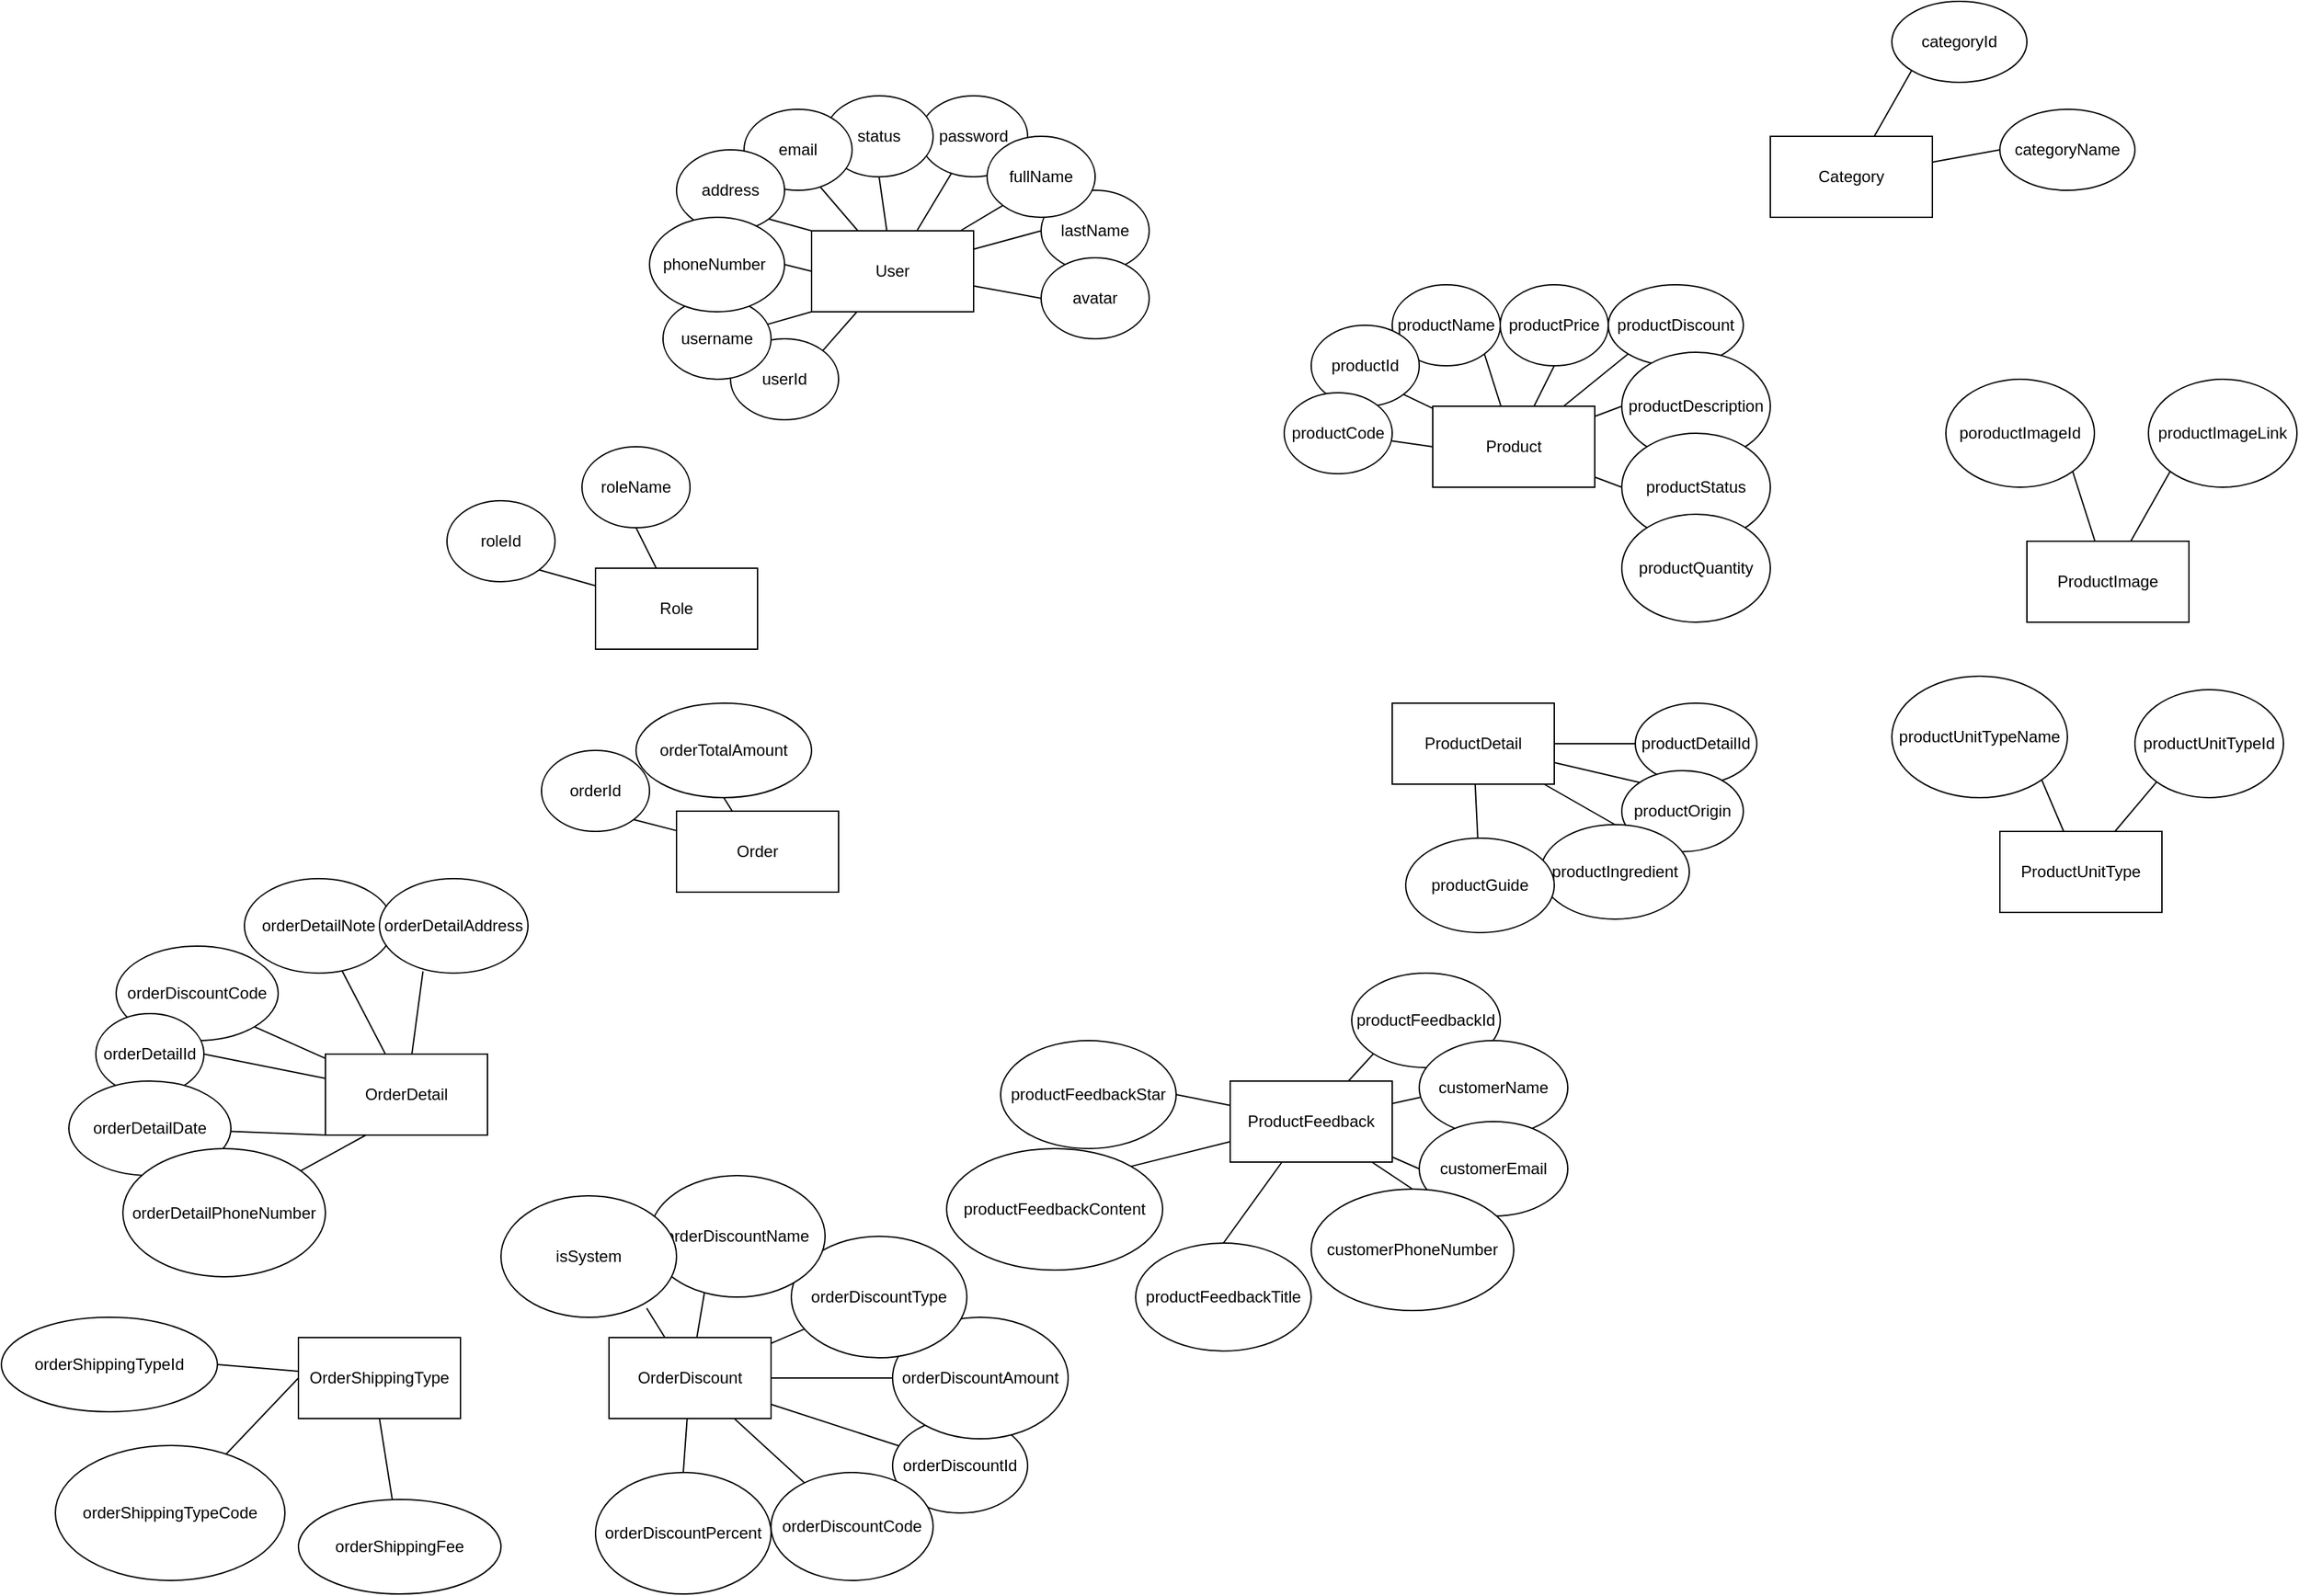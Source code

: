 <mxfile version="19.0.3" type="device" pages="2"><diagram id="JvMWLZDibAp0HYyZlB3v" name="Entity"><mxGraphModel dx="2628" dy="1071" grid="1" gridSize="10" guides="1" tooltips="1" connect="1" arrows="1" fold="1" page="1" pageScale="1" pageWidth="850" pageHeight="1100" math="0" shadow="0"><root><mxCell id="0"/><mxCell id="1" parent="0"/><mxCell id="zpzW8mg4JFHRA_DxpNAu-38" style="edgeStyle=none;rounded=0;orthogonalLoop=1;jettySize=auto;html=1;entryX=1;entryY=1;entryDx=0;entryDy=0;endArrow=none;endFill=0;" parent="1" source="zpzW8mg4JFHRA_DxpNAu-1" target="zpzW8mg4JFHRA_DxpNAu-36" edge="1"><mxGeometry relative="1" as="geometry"/></mxCell><mxCell id="zpzW8mg4JFHRA_DxpNAu-39" style="edgeStyle=none;rounded=0;orthogonalLoop=1;jettySize=auto;html=1;entryX=1;entryY=1;entryDx=0;entryDy=0;endArrow=none;endFill=0;" parent="1" source="zpzW8mg4JFHRA_DxpNAu-1" target="zpzW8mg4JFHRA_DxpNAu-32" edge="1"><mxGeometry relative="1" as="geometry"/></mxCell><mxCell id="zpzW8mg4JFHRA_DxpNAu-40" style="edgeStyle=none;rounded=0;orthogonalLoop=1;jettySize=auto;html=1;entryX=0.5;entryY=1;entryDx=0;entryDy=0;endArrow=none;endFill=0;" parent="1" source="zpzW8mg4JFHRA_DxpNAu-1" target="zpzW8mg4JFHRA_DxpNAu-31" edge="1"><mxGeometry relative="1" as="geometry"/></mxCell><mxCell id="zpzW8mg4JFHRA_DxpNAu-41" style="edgeStyle=none;rounded=0;orthogonalLoop=1;jettySize=auto;html=1;entryX=0;entryY=1;entryDx=0;entryDy=0;endArrow=none;endFill=0;" parent="1" source="zpzW8mg4JFHRA_DxpNAu-1" target="zpzW8mg4JFHRA_DxpNAu-34" edge="1"><mxGeometry relative="1" as="geometry"/></mxCell><mxCell id="zpzW8mg4JFHRA_DxpNAu-42" style="edgeStyle=none;rounded=0;orthogonalLoop=1;jettySize=auto;html=1;entryX=0;entryY=0.5;entryDx=0;entryDy=0;endArrow=none;endFill=0;" parent="1" source="zpzW8mg4JFHRA_DxpNAu-1" target="zpzW8mg4JFHRA_DxpNAu-35" edge="1"><mxGeometry relative="1" as="geometry"/></mxCell><mxCell id="zpzW8mg4JFHRA_DxpNAu-43" style="edgeStyle=none;rounded=0;orthogonalLoop=1;jettySize=auto;html=1;entryX=0;entryY=0.5;entryDx=0;entryDy=0;endArrow=none;endFill=0;" parent="1" source="zpzW8mg4JFHRA_DxpNAu-1" target="zpzW8mg4JFHRA_DxpNAu-37" edge="1"><mxGeometry relative="1" as="geometry"/></mxCell><mxCell id="zpzW8mg4JFHRA_DxpNAu-1" value="Product" style="rounded=0;whiteSpace=wrap;html=1;" parent="1" vertex="1"><mxGeometry x="550" y="430" width="120" height="60" as="geometry"/></mxCell><mxCell id="zpzW8mg4JFHRA_DxpNAu-13" style="rounded=0;orthogonalLoop=1;jettySize=auto;html=1;exitX=0;exitY=0.5;exitDx=0;exitDy=0;entryX=1;entryY=0.5;entryDx=0;entryDy=0;endArrow=none;endFill=0;" parent="1" source="zpzW8mg4JFHRA_DxpNAu-2" target="zpzW8mg4JFHRA_DxpNAu-9" edge="1"><mxGeometry relative="1" as="geometry"/></mxCell><mxCell id="zpzW8mg4JFHRA_DxpNAu-14" style="edgeStyle=none;rounded=0;orthogonalLoop=1;jettySize=auto;html=1;exitX=0;exitY=1;exitDx=0;exitDy=0;endArrow=none;endFill=0;" parent="1" source="zpzW8mg4JFHRA_DxpNAu-2" target="zpzW8mg4JFHRA_DxpNAu-7" edge="1"><mxGeometry relative="1" as="geometry"/></mxCell><mxCell id="zpzW8mg4JFHRA_DxpNAu-15" style="edgeStyle=none;rounded=0;orthogonalLoop=1;jettySize=auto;html=1;entryX=1;entryY=0;entryDx=0;entryDy=0;endArrow=none;endFill=0;" parent="1" source="zpzW8mg4JFHRA_DxpNAu-2" target="zpzW8mg4JFHRA_DxpNAu-6" edge="1"><mxGeometry relative="1" as="geometry"/></mxCell><mxCell id="zpzW8mg4JFHRA_DxpNAu-16" style="edgeStyle=none;rounded=0;orthogonalLoop=1;jettySize=auto;html=1;exitX=0;exitY=0;exitDx=0;exitDy=0;entryX=1;entryY=1;entryDx=0;entryDy=0;endArrow=none;endFill=0;" parent="1" source="zpzW8mg4JFHRA_DxpNAu-2" target="zpzW8mg4JFHRA_DxpNAu-8" edge="1"><mxGeometry relative="1" as="geometry"/></mxCell><mxCell id="zpzW8mg4JFHRA_DxpNAu-17" style="edgeStyle=none;rounded=0;orthogonalLoop=1;jettySize=auto;html=1;entryX=0.7;entryY=0.95;entryDx=0;entryDy=0;entryPerimeter=0;endArrow=none;endFill=0;" parent="1" source="zpzW8mg4JFHRA_DxpNAu-2" target="zpzW8mg4JFHRA_DxpNAu-5" edge="1"><mxGeometry relative="1" as="geometry"/></mxCell><mxCell id="zpzW8mg4JFHRA_DxpNAu-18" style="edgeStyle=none;rounded=0;orthogonalLoop=1;jettySize=auto;html=1;entryX=0.5;entryY=1;entryDx=0;entryDy=0;endArrow=none;endFill=0;" parent="1" source="zpzW8mg4JFHRA_DxpNAu-2" target="zpzW8mg4JFHRA_DxpNAu-4" edge="1"><mxGeometry relative="1" as="geometry"/></mxCell><mxCell id="zpzW8mg4JFHRA_DxpNAu-19" style="edgeStyle=none;rounded=0;orthogonalLoop=1;jettySize=auto;html=1;endArrow=none;endFill=0;" parent="1" source="zpzW8mg4JFHRA_DxpNAu-2" target="zpzW8mg4JFHRA_DxpNAu-3" edge="1"><mxGeometry relative="1" as="geometry"/></mxCell><mxCell id="zpzW8mg4JFHRA_DxpNAu-20" style="edgeStyle=none;rounded=0;orthogonalLoop=1;jettySize=auto;html=1;entryX=0;entryY=1;entryDx=0;entryDy=0;endArrow=none;endFill=0;" parent="1" source="zpzW8mg4JFHRA_DxpNAu-2" target="zpzW8mg4JFHRA_DxpNAu-11" edge="1"><mxGeometry relative="1" as="geometry"/></mxCell><mxCell id="zpzW8mg4JFHRA_DxpNAu-21" style="edgeStyle=none;rounded=0;orthogonalLoop=1;jettySize=auto;html=1;entryX=0;entryY=0.5;entryDx=0;entryDy=0;endArrow=none;endFill=0;" parent="1" source="zpzW8mg4JFHRA_DxpNAu-2" target="zpzW8mg4JFHRA_DxpNAu-10" edge="1"><mxGeometry relative="1" as="geometry"/></mxCell><mxCell id="zpzW8mg4JFHRA_DxpNAu-22" style="edgeStyle=none;rounded=0;orthogonalLoop=1;jettySize=auto;html=1;entryX=0;entryY=0.5;entryDx=0;entryDy=0;endArrow=none;endFill=0;" parent="1" source="zpzW8mg4JFHRA_DxpNAu-2" target="zpzW8mg4JFHRA_DxpNAu-12" edge="1"><mxGeometry relative="1" as="geometry"/></mxCell><mxCell id="zpzW8mg4JFHRA_DxpNAu-2" value="User" style="rounded=0;whiteSpace=wrap;html=1;" parent="1" vertex="1"><mxGeometry x="90" y="300" width="120" height="60" as="geometry"/></mxCell><mxCell id="zpzW8mg4JFHRA_DxpNAu-3" value="password" style="ellipse;whiteSpace=wrap;html=1;" parent="1" vertex="1"><mxGeometry x="170" y="200" width="80" height="60" as="geometry"/></mxCell><mxCell id="zpzW8mg4JFHRA_DxpNAu-4" value="status" style="ellipse;whiteSpace=wrap;html=1;" parent="1" vertex="1"><mxGeometry x="100" y="200" width="80" height="60" as="geometry"/></mxCell><mxCell id="zpzW8mg4JFHRA_DxpNAu-5" value="email" style="ellipse;whiteSpace=wrap;html=1;" parent="1" vertex="1"><mxGeometry x="40" y="210" width="80" height="60" as="geometry"/></mxCell><mxCell id="zpzW8mg4JFHRA_DxpNAu-6" value="userId" style="ellipse;whiteSpace=wrap;html=1;" parent="1" vertex="1"><mxGeometry x="30" y="380" width="80" height="60" as="geometry"/></mxCell><mxCell id="zpzW8mg4JFHRA_DxpNAu-7" value="username" style="ellipse;whiteSpace=wrap;html=1;" parent="1" vertex="1"><mxGeometry x="-20" y="350" width="80" height="60" as="geometry"/></mxCell><mxCell id="zpzW8mg4JFHRA_DxpNAu-8" value="address" style="ellipse;whiteSpace=wrap;html=1;" parent="1" vertex="1"><mxGeometry x="-10" y="240" width="80" height="60" as="geometry"/></mxCell><mxCell id="zpzW8mg4JFHRA_DxpNAu-9" value="phoneNumber&lt;span style=&quot;white-space: pre;&quot;&gt;&#9;&lt;/span&gt;" style="ellipse;whiteSpace=wrap;html=1;" parent="1" vertex="1"><mxGeometry x="-30" y="290" width="100" height="70" as="geometry"/></mxCell><mxCell id="zpzW8mg4JFHRA_DxpNAu-10" value="lastName" style="ellipse;whiteSpace=wrap;html=1;" parent="1" vertex="1"><mxGeometry x="260" y="270" width="80" height="60" as="geometry"/></mxCell><mxCell id="zpzW8mg4JFHRA_DxpNAu-11" value="fullName" style="ellipse;whiteSpace=wrap;html=1;" parent="1" vertex="1"><mxGeometry x="220" y="230" width="80" height="60" as="geometry"/></mxCell><mxCell id="zpzW8mg4JFHRA_DxpNAu-12" value="avatar" style="ellipse;whiteSpace=wrap;html=1;" parent="1" vertex="1"><mxGeometry x="260" y="320" width="80" height="60" as="geometry"/></mxCell><mxCell id="zpzW8mg4JFHRA_DxpNAu-28" style="edgeStyle=none;rounded=0;orthogonalLoop=1;jettySize=auto;html=1;entryX=0.5;entryY=1;entryDx=0;entryDy=0;endArrow=none;endFill=0;" parent="1" source="zpzW8mg4JFHRA_DxpNAu-24" target="zpzW8mg4JFHRA_DxpNAu-26" edge="1"><mxGeometry relative="1" as="geometry"/></mxCell><mxCell id="zpzW8mg4JFHRA_DxpNAu-30" style="edgeStyle=none;rounded=0;orthogonalLoop=1;jettySize=auto;html=1;entryX=1;entryY=1;entryDx=0;entryDy=0;endArrow=none;endFill=0;" parent="1" source="zpzW8mg4JFHRA_DxpNAu-24" target="zpzW8mg4JFHRA_DxpNAu-25" edge="1"><mxGeometry relative="1" as="geometry"/></mxCell><mxCell id="zpzW8mg4JFHRA_DxpNAu-24" value="Role" style="rounded=0;whiteSpace=wrap;html=1;" parent="1" vertex="1"><mxGeometry x="-70" y="550" width="120" height="60" as="geometry"/></mxCell><mxCell id="zpzW8mg4JFHRA_DxpNAu-25" value="roleId" style="ellipse;whiteSpace=wrap;html=1;" parent="1" vertex="1"><mxGeometry x="-180" y="500" width="80" height="60" as="geometry"/></mxCell><mxCell id="zpzW8mg4JFHRA_DxpNAu-26" value="roleName" style="ellipse;whiteSpace=wrap;html=1;" parent="1" vertex="1"><mxGeometry x="-80" y="460" width="80" height="60" as="geometry"/></mxCell><mxCell id="zpzW8mg4JFHRA_DxpNAu-31" value="productPrice" style="ellipse;whiteSpace=wrap;html=1;" parent="1" vertex="1"><mxGeometry x="600" y="340" width="80" height="60" as="geometry"/></mxCell><mxCell id="zpzW8mg4JFHRA_DxpNAu-32" value="productName" style="ellipse;whiteSpace=wrap;html=1;" parent="1" vertex="1"><mxGeometry x="520" y="340" width="80" height="60" as="geometry"/></mxCell><mxCell id="zpzW8mg4JFHRA_DxpNAu-34" value="productDiscount" style="ellipse;whiteSpace=wrap;html=1;" parent="1" vertex="1"><mxGeometry x="680" y="340" width="100" height="60" as="geometry"/></mxCell><mxCell id="zpzW8mg4JFHRA_DxpNAu-35" value="productDescription" style="ellipse;whiteSpace=wrap;html=1;" parent="1" vertex="1"><mxGeometry x="690" y="390" width="110" height="80" as="geometry"/></mxCell><mxCell id="zpzW8mg4JFHRA_DxpNAu-36" value="productId" style="ellipse;whiteSpace=wrap;html=1;" parent="1" vertex="1"><mxGeometry x="460" y="370" width="80" height="60" as="geometry"/></mxCell><mxCell id="zpzW8mg4JFHRA_DxpNAu-37" value="productStatus" style="ellipse;whiteSpace=wrap;html=1;" parent="1" vertex="1"><mxGeometry x="690" y="450" width="110" height="80" as="geometry"/></mxCell><mxCell id="zpzW8mg4JFHRA_DxpNAu-44" value="productQuantity" style="ellipse;whiteSpace=wrap;html=1;" parent="1" vertex="1"><mxGeometry x="690" y="510" width="110" height="80" as="geometry"/></mxCell><mxCell id="zpzW8mg4JFHRA_DxpNAu-54" style="edgeStyle=none;rounded=0;orthogonalLoop=1;jettySize=auto;html=1;entryX=0;entryY=0;entryDx=0;entryDy=0;endArrow=none;endFill=0;" parent="1" source="zpzW8mg4JFHRA_DxpNAu-45" target="zpzW8mg4JFHRA_DxpNAu-50" edge="1"><mxGeometry relative="1" as="geometry"/></mxCell><mxCell id="zpzW8mg4JFHRA_DxpNAu-55" style="edgeStyle=none;rounded=0;orthogonalLoop=1;jettySize=auto;html=1;entryX=0.5;entryY=0;entryDx=0;entryDy=0;endArrow=none;endFill=0;" parent="1" source="zpzW8mg4JFHRA_DxpNAu-45" target="zpzW8mg4JFHRA_DxpNAu-52" edge="1"><mxGeometry relative="1" as="geometry"/></mxCell><mxCell id="zpzW8mg4JFHRA_DxpNAu-56" style="edgeStyle=none;rounded=0;orthogonalLoop=1;jettySize=auto;html=1;endArrow=none;endFill=0;" parent="1" source="zpzW8mg4JFHRA_DxpNAu-45" target="zpzW8mg4JFHRA_DxpNAu-53" edge="1"><mxGeometry relative="1" as="geometry"/></mxCell><mxCell id="zpzW8mg4JFHRA_DxpNAu-45" value="ProductDetail" style="rounded=0;whiteSpace=wrap;html=1;" parent="1" vertex="1"><mxGeometry x="520" y="650" width="120" height="60" as="geometry"/></mxCell><mxCell id="zpzW8mg4JFHRA_DxpNAu-48" style="edgeStyle=none;rounded=0;orthogonalLoop=1;jettySize=auto;html=1;entryX=1;entryY=0.5;entryDx=0;entryDy=0;endArrow=none;endFill=0;" parent="1" source="zpzW8mg4JFHRA_DxpNAu-47" target="zpzW8mg4JFHRA_DxpNAu-45" edge="1"><mxGeometry relative="1" as="geometry"/></mxCell><mxCell id="zpzW8mg4JFHRA_DxpNAu-47" value="productDetailId" style="ellipse;whiteSpace=wrap;html=1;" parent="1" vertex="1"><mxGeometry x="700" y="650" width="90" height="60" as="geometry"/></mxCell><mxCell id="zpzW8mg4JFHRA_DxpNAu-50" value="productOrigin" style="ellipse;whiteSpace=wrap;html=1;" parent="1" vertex="1"><mxGeometry x="690" y="700" width="90" height="60" as="geometry"/></mxCell><mxCell id="zpzW8mg4JFHRA_DxpNAu-52" value="productIngredient" style="ellipse;whiteSpace=wrap;html=1;" parent="1" vertex="1"><mxGeometry x="630" y="740" width="110" height="70" as="geometry"/></mxCell><mxCell id="zpzW8mg4JFHRA_DxpNAu-53" value="productGuide" style="ellipse;whiteSpace=wrap;html=1;" parent="1" vertex="1"><mxGeometry x="530" y="750" width="110" height="70" as="geometry"/></mxCell><mxCell id="zpzW8mg4JFHRA_DxpNAu-67" style="edgeStyle=none;rounded=0;orthogonalLoop=1;jettySize=auto;html=1;entryX=1;entryY=0.5;entryDx=0;entryDy=0;endArrow=none;endFill=0;" parent="1" source="zpzW8mg4JFHRA_DxpNAu-58" target="zpzW8mg4JFHRA_DxpNAu-65" edge="1"><mxGeometry relative="1" as="geometry"/></mxCell><mxCell id="zpzW8mg4JFHRA_DxpNAu-68" style="edgeStyle=none;rounded=0;orthogonalLoop=1;jettySize=auto;html=1;entryX=1;entryY=0;entryDx=0;entryDy=0;endArrow=none;endFill=0;" parent="1" source="zpzW8mg4JFHRA_DxpNAu-58" target="zpzW8mg4JFHRA_DxpNAu-64" edge="1"><mxGeometry relative="1" as="geometry"/></mxCell><mxCell id="zpzW8mg4JFHRA_DxpNAu-69" style="edgeStyle=none;rounded=0;orthogonalLoop=1;jettySize=auto;html=1;entryX=0.5;entryY=0;entryDx=0;entryDy=0;endArrow=none;endFill=0;" parent="1" source="zpzW8mg4JFHRA_DxpNAu-58" target="zpzW8mg4JFHRA_DxpNAu-63" edge="1"><mxGeometry relative="1" as="geometry"/></mxCell><mxCell id="zpzW8mg4JFHRA_DxpNAu-70" style="edgeStyle=none;rounded=0;orthogonalLoop=1;jettySize=auto;html=1;entryX=0.5;entryY=0;entryDx=0;entryDy=0;endArrow=none;endFill=0;" parent="1" source="zpzW8mg4JFHRA_DxpNAu-58" target="zpzW8mg4JFHRA_DxpNAu-62" edge="1"><mxGeometry relative="1" as="geometry"/></mxCell><mxCell id="zpzW8mg4JFHRA_DxpNAu-71" style="edgeStyle=none;rounded=0;orthogonalLoop=1;jettySize=auto;html=1;entryX=0;entryY=0.5;entryDx=0;entryDy=0;endArrow=none;endFill=0;" parent="1" source="zpzW8mg4JFHRA_DxpNAu-58" target="zpzW8mg4JFHRA_DxpNAu-61" edge="1"><mxGeometry relative="1" as="geometry"/></mxCell><mxCell id="zpzW8mg4JFHRA_DxpNAu-72" style="edgeStyle=none;rounded=0;orthogonalLoop=1;jettySize=auto;html=1;entryX=0.009;entryY=0.6;entryDx=0;entryDy=0;entryPerimeter=0;endArrow=none;endFill=0;" parent="1" source="zpzW8mg4JFHRA_DxpNAu-58" target="zpzW8mg4JFHRA_DxpNAu-60" edge="1"><mxGeometry relative="1" as="geometry"/></mxCell><mxCell id="zpzW8mg4JFHRA_DxpNAu-73" style="edgeStyle=none;rounded=0;orthogonalLoop=1;jettySize=auto;html=1;entryX=0;entryY=1;entryDx=0;entryDy=0;endArrow=none;endFill=0;" parent="1" source="zpzW8mg4JFHRA_DxpNAu-58" target="zpzW8mg4JFHRA_DxpNAu-59" edge="1"><mxGeometry relative="1" as="geometry"/></mxCell><mxCell id="zpzW8mg4JFHRA_DxpNAu-58" value="ProductFeedback" style="rounded=0;whiteSpace=wrap;html=1;" parent="1" vertex="1"><mxGeometry x="400" y="930" width="120" height="60" as="geometry"/></mxCell><mxCell id="zpzW8mg4JFHRA_DxpNAu-59" value="productFeedbackId" style="ellipse;whiteSpace=wrap;html=1;" parent="1" vertex="1"><mxGeometry x="490" y="850" width="110" height="70" as="geometry"/></mxCell><mxCell id="zpzW8mg4JFHRA_DxpNAu-60" value="customerName" style="ellipse;whiteSpace=wrap;html=1;" parent="1" vertex="1"><mxGeometry x="540" y="900" width="110" height="70" as="geometry"/></mxCell><mxCell id="zpzW8mg4JFHRA_DxpNAu-61" value="customerEmail" style="ellipse;whiteSpace=wrap;html=1;" parent="1" vertex="1"><mxGeometry x="540" y="960" width="110" height="70" as="geometry"/></mxCell><mxCell id="zpzW8mg4JFHRA_DxpNAu-62" value="customerPhoneNumber" style="ellipse;whiteSpace=wrap;html=1;" parent="1" vertex="1"><mxGeometry x="460" y="1010" width="150" height="90" as="geometry"/></mxCell><mxCell id="zpzW8mg4JFHRA_DxpNAu-63" value="productFeedbackTitle" style="ellipse;whiteSpace=wrap;html=1;" parent="1" vertex="1"><mxGeometry x="330" y="1050" width="130" height="80" as="geometry"/></mxCell><mxCell id="zpzW8mg4JFHRA_DxpNAu-64" value="productFeedbackContent" style="ellipse;whiteSpace=wrap;html=1;" parent="1" vertex="1"><mxGeometry x="190" y="980" width="160" height="90" as="geometry"/></mxCell><mxCell id="zpzW8mg4JFHRA_DxpNAu-65" value="productFeedbackStar" style="ellipse;whiteSpace=wrap;html=1;" parent="1" vertex="1"><mxGeometry x="230" y="900" width="130" height="80" as="geometry"/></mxCell><mxCell id="zpzW8mg4JFHRA_DxpNAu-77" style="edgeStyle=none;rounded=0;orthogonalLoop=1;jettySize=auto;html=1;entryX=1;entryY=1;entryDx=0;entryDy=0;endArrow=none;endFill=0;" parent="1" source="zpzW8mg4JFHRA_DxpNAu-74" target="zpzW8mg4JFHRA_DxpNAu-75" edge="1"><mxGeometry relative="1" as="geometry"/></mxCell><mxCell id="zpzW8mg4JFHRA_DxpNAu-78" style="edgeStyle=none;rounded=0;orthogonalLoop=1;jettySize=auto;html=1;entryX=0;entryY=1;entryDx=0;entryDy=0;endArrow=none;endFill=0;" parent="1" source="zpzW8mg4JFHRA_DxpNAu-74" target="zpzW8mg4JFHRA_DxpNAu-76" edge="1"><mxGeometry relative="1" as="geometry"/></mxCell><mxCell id="zpzW8mg4JFHRA_DxpNAu-74" value="ProductImage" style="rounded=0;whiteSpace=wrap;html=1;" parent="1" vertex="1"><mxGeometry x="990" y="530" width="120" height="60" as="geometry"/></mxCell><mxCell id="zpzW8mg4JFHRA_DxpNAu-75" value="poroductImageId" style="ellipse;whiteSpace=wrap;html=1;" parent="1" vertex="1"><mxGeometry x="930" y="410" width="110" height="80" as="geometry"/></mxCell><mxCell id="zpzW8mg4JFHRA_DxpNAu-76" value="productImageLink" style="ellipse;whiteSpace=wrap;html=1;" parent="1" vertex="1"><mxGeometry x="1080" y="410" width="110" height="80" as="geometry"/></mxCell><mxCell id="zpzW8mg4JFHRA_DxpNAu-83" style="edgeStyle=none;rounded=0;orthogonalLoop=1;jettySize=auto;html=1;entryX=1;entryY=1;entryDx=0;entryDy=0;endArrow=none;endFill=0;" parent="1" source="zpzW8mg4JFHRA_DxpNAu-79" target="zpzW8mg4JFHRA_DxpNAu-81" edge="1"><mxGeometry relative="1" as="geometry"/></mxCell><mxCell id="zpzW8mg4JFHRA_DxpNAu-84" style="edgeStyle=none;rounded=0;orthogonalLoop=1;jettySize=auto;html=1;entryX=0;entryY=1;entryDx=0;entryDy=0;endArrow=none;endFill=0;" parent="1" source="zpzW8mg4JFHRA_DxpNAu-79" target="zpzW8mg4JFHRA_DxpNAu-80" edge="1"><mxGeometry relative="1" as="geometry"/></mxCell><mxCell id="zpzW8mg4JFHRA_DxpNAu-79" value="ProductUnitType" style="rounded=0;whiteSpace=wrap;html=1;" parent="1" vertex="1"><mxGeometry x="970" y="745" width="120" height="60" as="geometry"/></mxCell><mxCell id="zpzW8mg4JFHRA_DxpNAu-80" value="productUnitTypeId" style="ellipse;whiteSpace=wrap;html=1;" parent="1" vertex="1"><mxGeometry x="1070" y="640" width="110" height="80" as="geometry"/></mxCell><mxCell id="zpzW8mg4JFHRA_DxpNAu-81" value="productUnitTypeName" style="ellipse;whiteSpace=wrap;html=1;" parent="1" vertex="1"><mxGeometry x="890" y="630" width="130" height="90" as="geometry"/></mxCell><mxCell id="zpzW8mg4JFHRA_DxpNAu-86" style="edgeStyle=none;rounded=0;orthogonalLoop=1;jettySize=auto;html=1;entryX=0;entryY=0.5;entryDx=0;entryDy=0;endArrow=none;endFill=0;" parent="1" source="zpzW8mg4JFHRA_DxpNAu-85" target="zpzW8mg4JFHRA_DxpNAu-1" edge="1"><mxGeometry relative="1" as="geometry"/></mxCell><mxCell id="zpzW8mg4JFHRA_DxpNAu-85" value="productCode" style="ellipse;whiteSpace=wrap;html=1;" parent="1" vertex="1"><mxGeometry x="440" y="420" width="80" height="60" as="geometry"/></mxCell><mxCell id="zpzW8mg4JFHRA_DxpNAu-95" style="edgeStyle=none;rounded=0;orthogonalLoop=1;jettySize=auto;html=1;entryX=1;entryY=1;entryDx=0;entryDy=0;endArrow=none;endFill=0;" parent="1" source="zpzW8mg4JFHRA_DxpNAu-88" target="zpzW8mg4JFHRA_DxpNAu-89" edge="1"><mxGeometry relative="1" as="geometry"/></mxCell><mxCell id="zpzW8mg4JFHRA_DxpNAu-96" style="edgeStyle=none;rounded=0;orthogonalLoop=1;jettySize=auto;html=1;entryX=0.5;entryY=1;entryDx=0;entryDy=0;endArrow=none;endFill=0;" parent="1" source="zpzW8mg4JFHRA_DxpNAu-88" target="zpzW8mg4JFHRA_DxpNAu-93" edge="1"><mxGeometry relative="1" as="geometry"/></mxCell><mxCell id="zpzW8mg4JFHRA_DxpNAu-88" value="Order" style="rounded=0;whiteSpace=wrap;html=1;" parent="1" vertex="1"><mxGeometry x="-10" y="730" width="120" height="60" as="geometry"/></mxCell><mxCell id="zpzW8mg4JFHRA_DxpNAu-89" value="orderId" style="ellipse;whiteSpace=wrap;html=1;" parent="1" vertex="1"><mxGeometry x="-110" y="685" width="80" height="60" as="geometry"/></mxCell><mxCell id="zpzW8mg4JFHRA_DxpNAu-90" value="orderDiscountCode" style="ellipse;whiteSpace=wrap;html=1;" parent="1" vertex="1"><mxGeometry x="-425" y="830" width="120" height="70" as="geometry"/></mxCell><mxCell id="zpzW8mg4JFHRA_DxpNAu-93" value="orderTotalAmount" style="ellipse;whiteSpace=wrap;html=1;" parent="1" vertex="1"><mxGeometry x="-40" y="650" width="130" height="70" as="geometry"/></mxCell><mxCell id="zpzW8mg4JFHRA_DxpNAu-94" value="orderDetailId" style="ellipse;whiteSpace=wrap;html=1;" parent="1" vertex="1"><mxGeometry x="-440" y="880" width="80" height="60" as="geometry"/></mxCell><mxCell id="zpzW8mg4JFHRA_DxpNAu-105" style="edgeStyle=none;rounded=0;orthogonalLoop=1;jettySize=auto;html=1;entryX=1;entryY=0.5;entryDx=0;entryDy=0;endArrow=none;endFill=0;" parent="1" source="zpzW8mg4JFHRA_DxpNAu-97" target="zpzW8mg4JFHRA_DxpNAu-94" edge="1"><mxGeometry relative="1" as="geometry"/></mxCell><mxCell id="zpzW8mg4JFHRA_DxpNAu-106" style="edgeStyle=none;rounded=0;orthogonalLoop=1;jettySize=auto;html=1;entryX=1;entryY=1;entryDx=0;entryDy=0;endArrow=none;endFill=0;" parent="1" source="zpzW8mg4JFHRA_DxpNAu-97" target="zpzW8mg4JFHRA_DxpNAu-90" edge="1"><mxGeometry relative="1" as="geometry"/></mxCell><mxCell id="5VDeVzubRIZV-J2jUCo9-11" style="edgeStyle=none;rounded=0;orthogonalLoop=1;jettySize=auto;html=1;endArrow=none;endFill=0;" edge="1" parent="1" source="zpzW8mg4JFHRA_DxpNAu-97" target="5VDeVzubRIZV-J2jUCo9-10"><mxGeometry relative="1" as="geometry"/></mxCell><mxCell id="5VDeVzubRIZV-J2jUCo9-15" style="edgeStyle=none;rounded=0;orthogonalLoop=1;jettySize=auto;html=1;entryX=0.293;entryY=0.981;entryDx=0;entryDy=0;entryPerimeter=0;endArrow=none;endFill=0;" edge="1" parent="1" source="zpzW8mg4JFHRA_DxpNAu-97" target="5VDeVzubRIZV-J2jUCo9-14"><mxGeometry relative="1" as="geometry"/></mxCell><mxCell id="zpzW8mg4JFHRA_DxpNAu-97" value="OrderDetail" style="rounded=0;whiteSpace=wrap;html=1;" parent="1" vertex="1"><mxGeometry x="-270" y="910" width="120" height="60" as="geometry"/></mxCell><mxCell id="zpzW8mg4JFHRA_DxpNAu-100" style="edgeStyle=none;rounded=0;orthogonalLoop=1;jettySize=auto;html=1;entryX=1;entryY=0.5;entryDx=0;entryDy=0;endArrow=none;endFill=0;" parent="1" source="zpzW8mg4JFHRA_DxpNAu-98" target="zpzW8mg4JFHRA_DxpNAu-99" edge="1"><mxGeometry relative="1" as="geometry"/></mxCell><mxCell id="zpzW8mg4JFHRA_DxpNAu-98" value="OrderShippingType" style="rounded=0;whiteSpace=wrap;html=1;" parent="1" vertex="1"><mxGeometry x="-290" y="1120" width="120" height="60" as="geometry"/></mxCell><mxCell id="zpzW8mg4JFHRA_DxpNAu-99" value="orderShippingTypeId" style="ellipse;whiteSpace=wrap;html=1;" parent="1" vertex="1"><mxGeometry x="-510" y="1105" width="160" height="70" as="geometry"/></mxCell><mxCell id="zpzW8mg4JFHRA_DxpNAu-102" style="edgeStyle=none;rounded=0;orthogonalLoop=1;jettySize=auto;html=1;entryX=0;entryY=0.5;entryDx=0;entryDy=0;endArrow=none;endFill=0;" parent="1" source="zpzW8mg4JFHRA_DxpNAu-101" target="zpzW8mg4JFHRA_DxpNAu-98" edge="1"><mxGeometry relative="1" as="geometry"/></mxCell><mxCell id="zpzW8mg4JFHRA_DxpNAu-101" value="orderShippingTypeCode" style="ellipse;whiteSpace=wrap;html=1;" parent="1" vertex="1"><mxGeometry x="-470" y="1200" width="170" height="100" as="geometry"/></mxCell><mxCell id="zpzW8mg4JFHRA_DxpNAu-104" style="edgeStyle=none;rounded=0;orthogonalLoop=1;jettySize=auto;html=1;entryX=0.5;entryY=1;entryDx=0;entryDy=0;endArrow=none;endFill=0;" parent="1" source="zpzW8mg4JFHRA_DxpNAu-103" target="zpzW8mg4JFHRA_DxpNAu-98" edge="1"><mxGeometry relative="1" as="geometry"/></mxCell><mxCell id="zpzW8mg4JFHRA_DxpNAu-103" value="orderShippingFee" style="ellipse;whiteSpace=wrap;html=1;" parent="1" vertex="1"><mxGeometry x="-290" y="1240" width="150" height="70" as="geometry"/></mxCell><mxCell id="5VDeVzubRIZV-J2jUCo9-3" style="edgeStyle=none;rounded=0;orthogonalLoop=1;jettySize=auto;html=1;entryX=0.83;entryY=0.925;entryDx=0;entryDy=0;entryPerimeter=0;endArrow=none;endFill=0;" edge="1" parent="1" source="zpzW8mg4JFHRA_DxpNAu-107" target="zpzW8mg4JFHRA_DxpNAu-117"><mxGeometry relative="1" as="geometry"/></mxCell><mxCell id="5VDeVzubRIZV-J2jUCo9-4" style="edgeStyle=none;rounded=0;orthogonalLoop=1;jettySize=auto;html=1;entryX=0.313;entryY=0.961;entryDx=0;entryDy=0;entryPerimeter=0;endArrow=none;endFill=0;" edge="1" parent="1" source="zpzW8mg4JFHRA_DxpNAu-107" target="zpzW8mg4JFHRA_DxpNAu-113"><mxGeometry relative="1" as="geometry"/></mxCell><mxCell id="5VDeVzubRIZV-J2jUCo9-5" style="edgeStyle=none;rounded=0;orthogonalLoop=1;jettySize=auto;html=1;endArrow=none;endFill=0;" edge="1" parent="1" source="zpzW8mg4JFHRA_DxpNAu-107" target="zpzW8mg4JFHRA_DxpNAu-112"><mxGeometry relative="1" as="geometry"/></mxCell><mxCell id="5VDeVzubRIZV-J2jUCo9-6" style="edgeStyle=none;rounded=0;orthogonalLoop=1;jettySize=auto;html=1;endArrow=none;endFill=0;" edge="1" parent="1" source="zpzW8mg4JFHRA_DxpNAu-107" target="zpzW8mg4JFHRA_DxpNAu-111"><mxGeometry relative="1" as="geometry"/></mxCell><mxCell id="5VDeVzubRIZV-J2jUCo9-7" style="edgeStyle=none;rounded=0;orthogonalLoop=1;jettySize=auto;html=1;endArrow=none;endFill=0;" edge="1" parent="1" source="zpzW8mg4JFHRA_DxpNAu-107" target="zpzW8mg4JFHRA_DxpNAu-108"><mxGeometry relative="1" as="geometry"/></mxCell><mxCell id="5VDeVzubRIZV-J2jUCo9-8" style="edgeStyle=none;rounded=0;orthogonalLoop=1;jettySize=auto;html=1;endArrow=none;endFill=0;" edge="1" parent="1" source="zpzW8mg4JFHRA_DxpNAu-107" target="zpzW8mg4JFHRA_DxpNAu-109"><mxGeometry relative="1" as="geometry"/></mxCell><mxCell id="5VDeVzubRIZV-J2jUCo9-9" style="edgeStyle=none;rounded=0;orthogonalLoop=1;jettySize=auto;html=1;entryX=0.5;entryY=0;entryDx=0;entryDy=0;endArrow=none;endFill=0;" edge="1" parent="1" source="zpzW8mg4JFHRA_DxpNAu-107" target="zpzW8mg4JFHRA_DxpNAu-110"><mxGeometry relative="1" as="geometry"/></mxCell><mxCell id="zpzW8mg4JFHRA_DxpNAu-107" value="OrderDiscount" style="rounded=0;whiteSpace=wrap;html=1;" parent="1" vertex="1"><mxGeometry x="-60" y="1120" width="120" height="60" as="geometry"/></mxCell><mxCell id="zpzW8mg4JFHRA_DxpNAu-108" value="orderDiscountId" style="ellipse;whiteSpace=wrap;html=1;" parent="1" vertex="1"><mxGeometry x="150" y="1180" width="100" height="70" as="geometry"/></mxCell><mxCell id="zpzW8mg4JFHRA_DxpNAu-109" value="orderDiscountCode" style="ellipse;whiteSpace=wrap;html=1;" parent="1" vertex="1"><mxGeometry x="60" y="1220" width="120" height="80" as="geometry"/></mxCell><mxCell id="zpzW8mg4JFHRA_DxpNAu-110" value="orderDiscountPercent" style="ellipse;whiteSpace=wrap;html=1;" parent="1" vertex="1"><mxGeometry x="-70" y="1220" width="130" height="90" as="geometry"/></mxCell><mxCell id="zpzW8mg4JFHRA_DxpNAu-111" value="orderDiscountAmount" style="ellipse;whiteSpace=wrap;html=1;" parent="1" vertex="1"><mxGeometry x="150" y="1105" width="130" height="90" as="geometry"/></mxCell><mxCell id="zpzW8mg4JFHRA_DxpNAu-112" value="orderDiscountType" style="ellipse;whiteSpace=wrap;html=1;" parent="1" vertex="1"><mxGeometry x="75" y="1045" width="130" height="90" as="geometry"/></mxCell><mxCell id="zpzW8mg4JFHRA_DxpNAu-113" value="orderDiscountName" style="ellipse;whiteSpace=wrap;html=1;" parent="1" vertex="1"><mxGeometry x="-30" y="1000" width="130" height="90" as="geometry"/></mxCell><mxCell id="zpzW8mg4JFHRA_DxpNAu-117" value="isSystem" style="ellipse;whiteSpace=wrap;html=1;" parent="1" vertex="1"><mxGeometry x="-140" y="1015" width="130" height="90" as="geometry"/></mxCell><mxCell id="zpzW8mg4JFHRA_DxpNAu-121" style="edgeStyle=none;rounded=0;orthogonalLoop=1;jettySize=auto;html=1;entryX=0;entryY=1;entryDx=0;entryDy=0;endArrow=none;endFill=0;" parent="1" source="zpzW8mg4JFHRA_DxpNAu-118" target="zpzW8mg4JFHRA_DxpNAu-119" edge="1"><mxGeometry relative="1" as="geometry"/></mxCell><mxCell id="zpzW8mg4JFHRA_DxpNAu-122" style="edgeStyle=none;rounded=0;orthogonalLoop=1;jettySize=auto;html=1;entryX=0;entryY=0.5;entryDx=0;entryDy=0;endArrow=none;endFill=0;" parent="1" source="zpzW8mg4JFHRA_DxpNAu-118" target="zpzW8mg4JFHRA_DxpNAu-120" edge="1"><mxGeometry relative="1" as="geometry"/></mxCell><mxCell id="zpzW8mg4JFHRA_DxpNAu-118" value="Category" style="rounded=0;whiteSpace=wrap;html=1;" parent="1" vertex="1"><mxGeometry x="800" y="230" width="120" height="60" as="geometry"/></mxCell><mxCell id="zpzW8mg4JFHRA_DxpNAu-119" value="categoryId" style="ellipse;whiteSpace=wrap;html=1;" parent="1" vertex="1"><mxGeometry x="890" y="130" width="100" height="60" as="geometry"/></mxCell><mxCell id="zpzW8mg4JFHRA_DxpNAu-120" value="categoryName" style="ellipse;whiteSpace=wrap;html=1;" parent="1" vertex="1"><mxGeometry x="970" y="210" width="100" height="60" as="geometry"/></mxCell><mxCell id="5VDeVzubRIZV-J2jUCo9-2" style="rounded=0;orthogonalLoop=1;jettySize=auto;html=1;entryX=0;entryY=1;entryDx=0;entryDy=0;endArrow=none;endFill=0;" edge="1" parent="1" source="5VDeVzubRIZV-J2jUCo9-1" target="zpzW8mg4JFHRA_DxpNAu-97"><mxGeometry relative="1" as="geometry"/></mxCell><mxCell id="5VDeVzubRIZV-J2jUCo9-1" value="orderDetailDate" style="ellipse;whiteSpace=wrap;html=1;" vertex="1" parent="1"><mxGeometry x="-460" y="930" width="120" height="70" as="geometry"/></mxCell><mxCell id="5VDeVzubRIZV-J2jUCo9-10" value="orderDetailNote" style="ellipse;whiteSpace=wrap;html=1;" vertex="1" parent="1"><mxGeometry x="-330" y="780" width="110" height="70" as="geometry"/></mxCell><mxCell id="5VDeVzubRIZV-J2jUCo9-13" style="edgeStyle=none;rounded=0;orthogonalLoop=1;jettySize=auto;html=1;entryX=0.25;entryY=1;entryDx=0;entryDy=0;endArrow=none;endFill=0;" edge="1" parent="1" source="5VDeVzubRIZV-J2jUCo9-12" target="zpzW8mg4JFHRA_DxpNAu-97"><mxGeometry relative="1" as="geometry"/></mxCell><mxCell id="5VDeVzubRIZV-J2jUCo9-12" value="orderDetailPhoneNumber" style="ellipse;whiteSpace=wrap;html=1;" vertex="1" parent="1"><mxGeometry x="-420" y="980" width="150" height="95" as="geometry"/></mxCell><mxCell id="5VDeVzubRIZV-J2jUCo9-14" value="orderDetailAddress" style="ellipse;whiteSpace=wrap;html=1;" vertex="1" parent="1"><mxGeometry x="-230" y="780" width="110" height="70" as="geometry"/></mxCell></root></mxGraphModel></diagram><diagram id="kopMyebfNr3jxiwnnu5S" name="EntityRelation"><mxGraphModel dx="2523" dy="1008" grid="1" gridSize="10" guides="1" tooltips="1" connect="1" arrows="1" fold="1" page="1" pageScale="1" pageWidth="850" pageHeight="1100" math="0" shadow="0"><root><mxCell id="0"/><mxCell id="1" parent="0"/><mxCell id="KzMBui5uxfzKg7R7JIle-31" style="edgeStyle=none;rounded=0;orthogonalLoop=1;jettySize=auto;html=1;entryX=0;entryY=0.5;entryDx=0;entryDy=0;endArrow=classicThin;endFill=1;" edge="1" parent="1" source="JzyTT9Svoed42wzzeSqE-1" target="u7YBbTbjxrwqJMPUUWfq-1"><mxGeometry relative="1" as="geometry"/></mxCell><mxCell id="JzyTT9Svoed42wzzeSqE-1" value="OrderDetail" style="rounded=0;whiteSpace=wrap;html=1;" vertex="1" parent="1"><mxGeometry x="-810" y="590" width="120" height="60" as="geometry"/></mxCell><mxCell id="KzMBui5uxfzKg7R7JIle-34" style="edgeStyle=none;rounded=0;orthogonalLoop=1;jettySize=auto;html=1;entryX=0.25;entryY=1;entryDx=0;entryDy=0;endArrow=classicThin;endFill=1;" edge="1" parent="1" source="DMj4TTi3yEDGtBgCfzw_-1" target="u7YBbTbjxrwqJMPUUWfq-1"><mxGeometry relative="1" as="geometry"/></mxCell><mxCell id="DMj4TTi3yEDGtBgCfzw_-1" value="OrderShippingType" style="rounded=0;whiteSpace=wrap;html=1;" vertex="1" parent="1"><mxGeometry x="-710" y="740" width="120" height="60" as="geometry"/></mxCell><mxCell id="KzMBui5uxfzKg7R7JIle-35" style="edgeStyle=none;rounded=0;orthogonalLoop=1;jettySize=auto;html=1;entryX=0.75;entryY=1;entryDx=0;entryDy=0;endArrow=classicThin;endFill=1;" edge="1" parent="1" source="H3LL1DZ85KmRhFlPPTYR-1" target="u7YBbTbjxrwqJMPUUWfq-1"><mxGeometry relative="1" as="geometry"/></mxCell><mxCell id="H3LL1DZ85KmRhFlPPTYR-1" value="OrderDiscount" style="rounded=0;whiteSpace=wrap;html=1;" vertex="1" parent="1"><mxGeometry x="-515" y="740" width="120" height="60" as="geometry"/></mxCell><mxCell id="u7YBbTbjxrwqJMPUUWfq-1" value="Order" style="rounded=0;whiteSpace=wrap;html=1;" vertex="1" parent="1"><mxGeometry x="-620" y="570" width="120" height="60" as="geometry"/></mxCell><mxCell id="KzMBui5uxfzKg7R7JIle-2" style="edgeStyle=none;rounded=0;orthogonalLoop=1;jettySize=auto;html=1;entryX=0;entryY=1;entryDx=0;entryDy=0;endArrow=classicThin;endFill=1;" edge="1" parent="1" source="m0t9LCB1OlF-alCG8OEj-1" target="vKaTzkI6Zzk6luIiTRjZ-1"><mxGeometry relative="1" as="geometry"/></mxCell><mxCell id="m0t9LCB1OlF-alCG8OEj-1" value="User" style="rounded=0;whiteSpace=wrap;html=1;" vertex="1" parent="1"><mxGeometry x="-620" y="400" width="120" height="60" as="geometry"/></mxCell><mxCell id="vKaTzkI6Zzk6luIiTRjZ-1" value="Role" style="rounded=0;whiteSpace=wrap;html=1;" vertex="1" parent="1"><mxGeometry x="-460" y="280" width="120" height="60" as="geometry"/></mxCell><mxCell id="KzMBui5uxfzKg7R7JIle-8" style="edgeStyle=none;rounded=0;orthogonalLoop=1;jettySize=auto;html=1;entryX=1;entryY=0;entryDx=0;entryDy=0;endArrow=classicThin;endFill=1;" edge="1" parent="1" source="FjN7aYYCQIDgWTI9lB7_-1" target="u7YBbTbjxrwqJMPUUWfq-1"><mxGeometry relative="1" as="geometry"/></mxCell><mxCell id="KzMBui5uxfzKg7R7JIle-12" style="edgeStyle=none;rounded=0;orthogonalLoop=1;jettySize=auto;html=1;entryX=0;entryY=1;entryDx=0;entryDy=0;endArrow=classicThin;endFill=1;" edge="1" parent="1" source="FjN7aYYCQIDgWTI9lB7_-1" target="SUQj42-ZC9EPGRi8dU3C-1"><mxGeometry relative="1" as="geometry"/></mxCell><mxCell id="KzMBui5uxfzKg7R7JIle-20" style="edgeStyle=none;rounded=0;orthogonalLoop=1;jettySize=auto;html=1;entryX=0;entryY=0.5;entryDx=0;entryDy=0;endArrow=classicThin;endFill=1;" edge="1" parent="1" source="FjN7aYYCQIDgWTI9lB7_-1" target="61Wa8-CF0zfjqKwqUPkb-1"><mxGeometry relative="1" as="geometry"/></mxCell><mxCell id="KzMBui5uxfzKg7R7JIle-27" style="edgeStyle=none;rounded=0;orthogonalLoop=1;jettySize=auto;html=1;entryX=0.5;entryY=1;entryDx=0;entryDy=0;endArrow=classicThin;endFill=1;" edge="1" parent="1" source="FjN7aYYCQIDgWTI9lB7_-1" target="T6fnkj7gbycVz2QuhWor-1"><mxGeometry relative="1" as="geometry"/></mxCell><mxCell id="FjN7aYYCQIDgWTI9lB7_-1" value="Product" style="rounded=0;whiteSpace=wrap;html=1;" vertex="1" parent="1"><mxGeometry x="-200" y="420" width="120" height="60" as="geometry"/></mxCell><mxCell id="SUQj42-ZC9EPGRi8dU3C-1" value="ProductDetail" style="rounded=0;whiteSpace=wrap;html=1;" vertex="1" parent="1"><mxGeometry x="-30" y="260" width="120" height="60" as="geometry"/></mxCell><mxCell id="KzMBui5uxfzKg7R7JIle-17" style="edgeStyle=none;rounded=0;orthogonalLoop=1;jettySize=auto;html=1;entryX=0.25;entryY=1;entryDx=0;entryDy=0;endArrow=classicThin;endFill=1;" edge="1" parent="1" source="M-Wp7RwMYT7WFZXK9bHM-1"><mxGeometry relative="1" as="geometry"><mxPoint x="-75" y="480" as="targetPoint"/></mxGeometry></mxCell><mxCell id="M-Wp7RwMYT7WFZXK9bHM-1" value="ProductFeedback" style="rounded=0;whiteSpace=wrap;html=1;" vertex="1" parent="1"><mxGeometry y="530" width="120" height="60" as="geometry"/></mxCell><mxCell id="61Wa8-CF0zfjqKwqUPkb-1" value="Category" style="rounded=0;whiteSpace=wrap;html=1;" vertex="1" parent="1"><mxGeometry x="90" y="380" width="120" height="60" as="geometry"/></mxCell><mxCell id="KzMBui5uxfzKg7R7JIle-24" style="edgeStyle=none;rounded=0;orthogonalLoop=1;jettySize=auto;html=1;entryX=0.75;entryY=1;entryDx=0;entryDy=0;endArrow=classicThin;endFill=1;" edge="1" parent="1" source="CLdmsZvt2qcOT-XJWIn9-1" target="FjN7aYYCQIDgWTI9lB7_-1"><mxGeometry relative="1" as="geometry"/></mxCell><mxCell id="CLdmsZvt2qcOT-XJWIn9-1" value="ProductImage" style="rounded=0;whiteSpace=wrap;html=1;" vertex="1" parent="1"><mxGeometry x="-160" y="610" width="120" height="60" as="geometry"/></mxCell><mxCell id="T6fnkj7gbycVz2QuhWor-1" value="ProductUnitType" style="rounded=0;whiteSpace=wrap;html=1;" vertex="1" parent="1"><mxGeometry x="-210" y="260" width="120" height="60" as="geometry"/></mxCell><mxCell id="KzMBui5uxfzKg7R7JIle-5" value="1" style="text;html=1;strokeColor=none;fillColor=none;align=center;verticalAlign=middle;whiteSpace=wrap;rounded=0;" vertex="1" parent="1"><mxGeometry x="-560" y="380" width="60" height="30" as="geometry"/></mxCell><mxCell id="KzMBui5uxfzKg7R7JIle-6" value="1" style="text;html=1;strokeColor=none;fillColor=none;align=center;verticalAlign=middle;whiteSpace=wrap;rounded=0;" vertex="1" parent="1"><mxGeometry x="-500" y="320" width="60" height="30" as="geometry"/></mxCell><mxCell id="KzMBui5uxfzKg7R7JIle-9" value="1" style="text;html=1;strokeColor=none;fillColor=none;align=center;verticalAlign=middle;whiteSpace=wrap;rounded=0;" vertex="1" parent="1"><mxGeometry x="-520" y="530" width="60" height="30" as="geometry"/></mxCell><mxCell id="KzMBui5uxfzKg7R7JIle-11" value="n" style="text;html=1;strokeColor=none;fillColor=none;align=center;verticalAlign=middle;whiteSpace=wrap;rounded=0;" vertex="1" parent="1"><mxGeometry x="-240" y="440" width="60" height="30" as="geometry"/></mxCell><mxCell id="KzMBui5uxfzKg7R7JIle-13" value="1" style="text;html=1;strokeColor=none;fillColor=none;align=center;verticalAlign=middle;whiteSpace=wrap;rounded=0;" vertex="1" parent="1"><mxGeometry x="-150" y="390" width="60" height="30" as="geometry"/></mxCell><mxCell id="KzMBui5uxfzKg7R7JIle-14" value="1" style="text;html=1;strokeColor=none;fillColor=none;align=center;verticalAlign=middle;whiteSpace=wrap;rounded=0;" vertex="1" parent="1"><mxGeometry x="-60" y="300" width="60" height="30" as="geometry"/></mxCell><mxCell id="KzMBui5uxfzKg7R7JIle-18" value="n" style="text;html=1;strokeColor=none;fillColor=none;align=center;verticalAlign=middle;whiteSpace=wrap;rounded=0;" vertex="1" parent="1"><mxGeometry x="-30" y="500" width="60" height="30" as="geometry"/></mxCell><mxCell id="KzMBui5uxfzKg7R7JIle-19" value="1" style="text;html=1;strokeColor=none;fillColor=none;align=center;verticalAlign=middle;whiteSpace=wrap;rounded=0;" vertex="1" parent="1"><mxGeometry x="-90" y="460" width="60" height="30" as="geometry"/></mxCell><mxCell id="KzMBui5uxfzKg7R7JIle-21" value="1" style="text;html=1;strokeColor=none;fillColor=none;align=center;verticalAlign=middle;whiteSpace=wrap;rounded=0;" vertex="1" parent="1"><mxGeometry x="50" y="380" width="60" height="30" as="geometry"/></mxCell><mxCell id="KzMBui5uxfzKg7R7JIle-22" value="1" style="text;html=1;strokeColor=none;fillColor=none;align=center;verticalAlign=middle;whiteSpace=wrap;rounded=0;" vertex="1" parent="1"><mxGeometry x="-100" y="410" width="60" height="30" as="geometry"/></mxCell><mxCell id="KzMBui5uxfzKg7R7JIle-25" value="1" style="text;html=1;strokeColor=none;fillColor=none;align=center;verticalAlign=middle;whiteSpace=wrap;rounded=0;" vertex="1" parent="1"><mxGeometry x="-160" y="480" width="60" height="30" as="geometry"/></mxCell><mxCell id="KzMBui5uxfzKg7R7JIle-26" value="n" style="text;html=1;strokeColor=none;fillColor=none;align=center;verticalAlign=middle;whiteSpace=wrap;rounded=0;" vertex="1" parent="1"><mxGeometry x="-120" y="585" width="60" height="30" as="geometry"/></mxCell><mxCell id="KzMBui5uxfzKg7R7JIle-28" value="1" style="text;html=1;strokeColor=none;fillColor=none;align=center;verticalAlign=middle;whiteSpace=wrap;rounded=0;" vertex="1" parent="1"><mxGeometry x="-170" y="320" width="60" height="30" as="geometry"/></mxCell><mxCell id="KzMBui5uxfzKg7R7JIle-29" value="1" style="text;html=1;strokeColor=none;fillColor=none;align=center;verticalAlign=middle;whiteSpace=wrap;rounded=0;" vertex="1" parent="1"><mxGeometry x="-180" y="395" width="60" height="30" as="geometry"/></mxCell><mxCell id="KzMBui5uxfzKg7R7JIle-32" value="1" style="text;html=1;strokeColor=none;fillColor=none;align=center;verticalAlign=middle;whiteSpace=wrap;rounded=0;" vertex="1" parent="1"><mxGeometry x="-710" y="580" width="60" height="30" as="geometry"/></mxCell><mxCell id="KzMBui5uxfzKg7R7JIle-33" value="1" style="text;html=1;strokeColor=none;fillColor=none;align=center;verticalAlign=middle;whiteSpace=wrap;rounded=0;" vertex="1" parent="1"><mxGeometry x="-660" y="570" width="60" height="30" as="geometry"/></mxCell><mxCell id="KzMBui5uxfzKg7R7JIle-36" value="1" style="text;html=1;strokeColor=none;fillColor=none;align=center;verticalAlign=middle;whiteSpace=wrap;rounded=0;" vertex="1" parent="1"><mxGeometry x="-640" y="630" width="60" height="30" as="geometry"/></mxCell><mxCell id="KzMBui5uxfzKg7R7JIle-37" value="1" style="text;html=1;strokeColor=none;fillColor=none;align=center;verticalAlign=middle;whiteSpace=wrap;rounded=0;" vertex="1" parent="1"><mxGeometry x="-650" y="720" width="60" height="30" as="geometry"/></mxCell><mxCell id="KzMBui5uxfzKg7R7JIle-39" value="1" style="text;html=1;strokeColor=none;fillColor=none;align=center;verticalAlign=middle;whiteSpace=wrap;rounded=0;" vertex="1" parent="1"><mxGeometry x="-540" y="625" width="60" height="30" as="geometry"/></mxCell><mxCell id="KzMBui5uxfzKg7R7JIle-40" value="0..1" style="text;html=1;strokeColor=none;fillColor=none;align=center;verticalAlign=middle;whiteSpace=wrap;rounded=0;" vertex="1" parent="1"><mxGeometry x="-490" y="710" width="60" height="30" as="geometry"/></mxCell></root></mxGraphModel></diagram></mxfile>